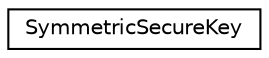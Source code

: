 digraph "Graphical Class Hierarchy"
{
 // LATEX_PDF_SIZE
  edge [fontname="Helvetica",fontsize="10",labelfontname="Helvetica",labelfontsize="10"];
  node [fontname="Helvetica",fontsize="10",shape=record];
  rankdir="LR";
  Node0 [label="SymmetricSecureKey",height=0.2,width=0.4,color="black", fillcolor="white", style="filled",URL="$class_symmetric_secure_key.html",tooltip="An encrypted and authenticated Symmetric key container."];
}
